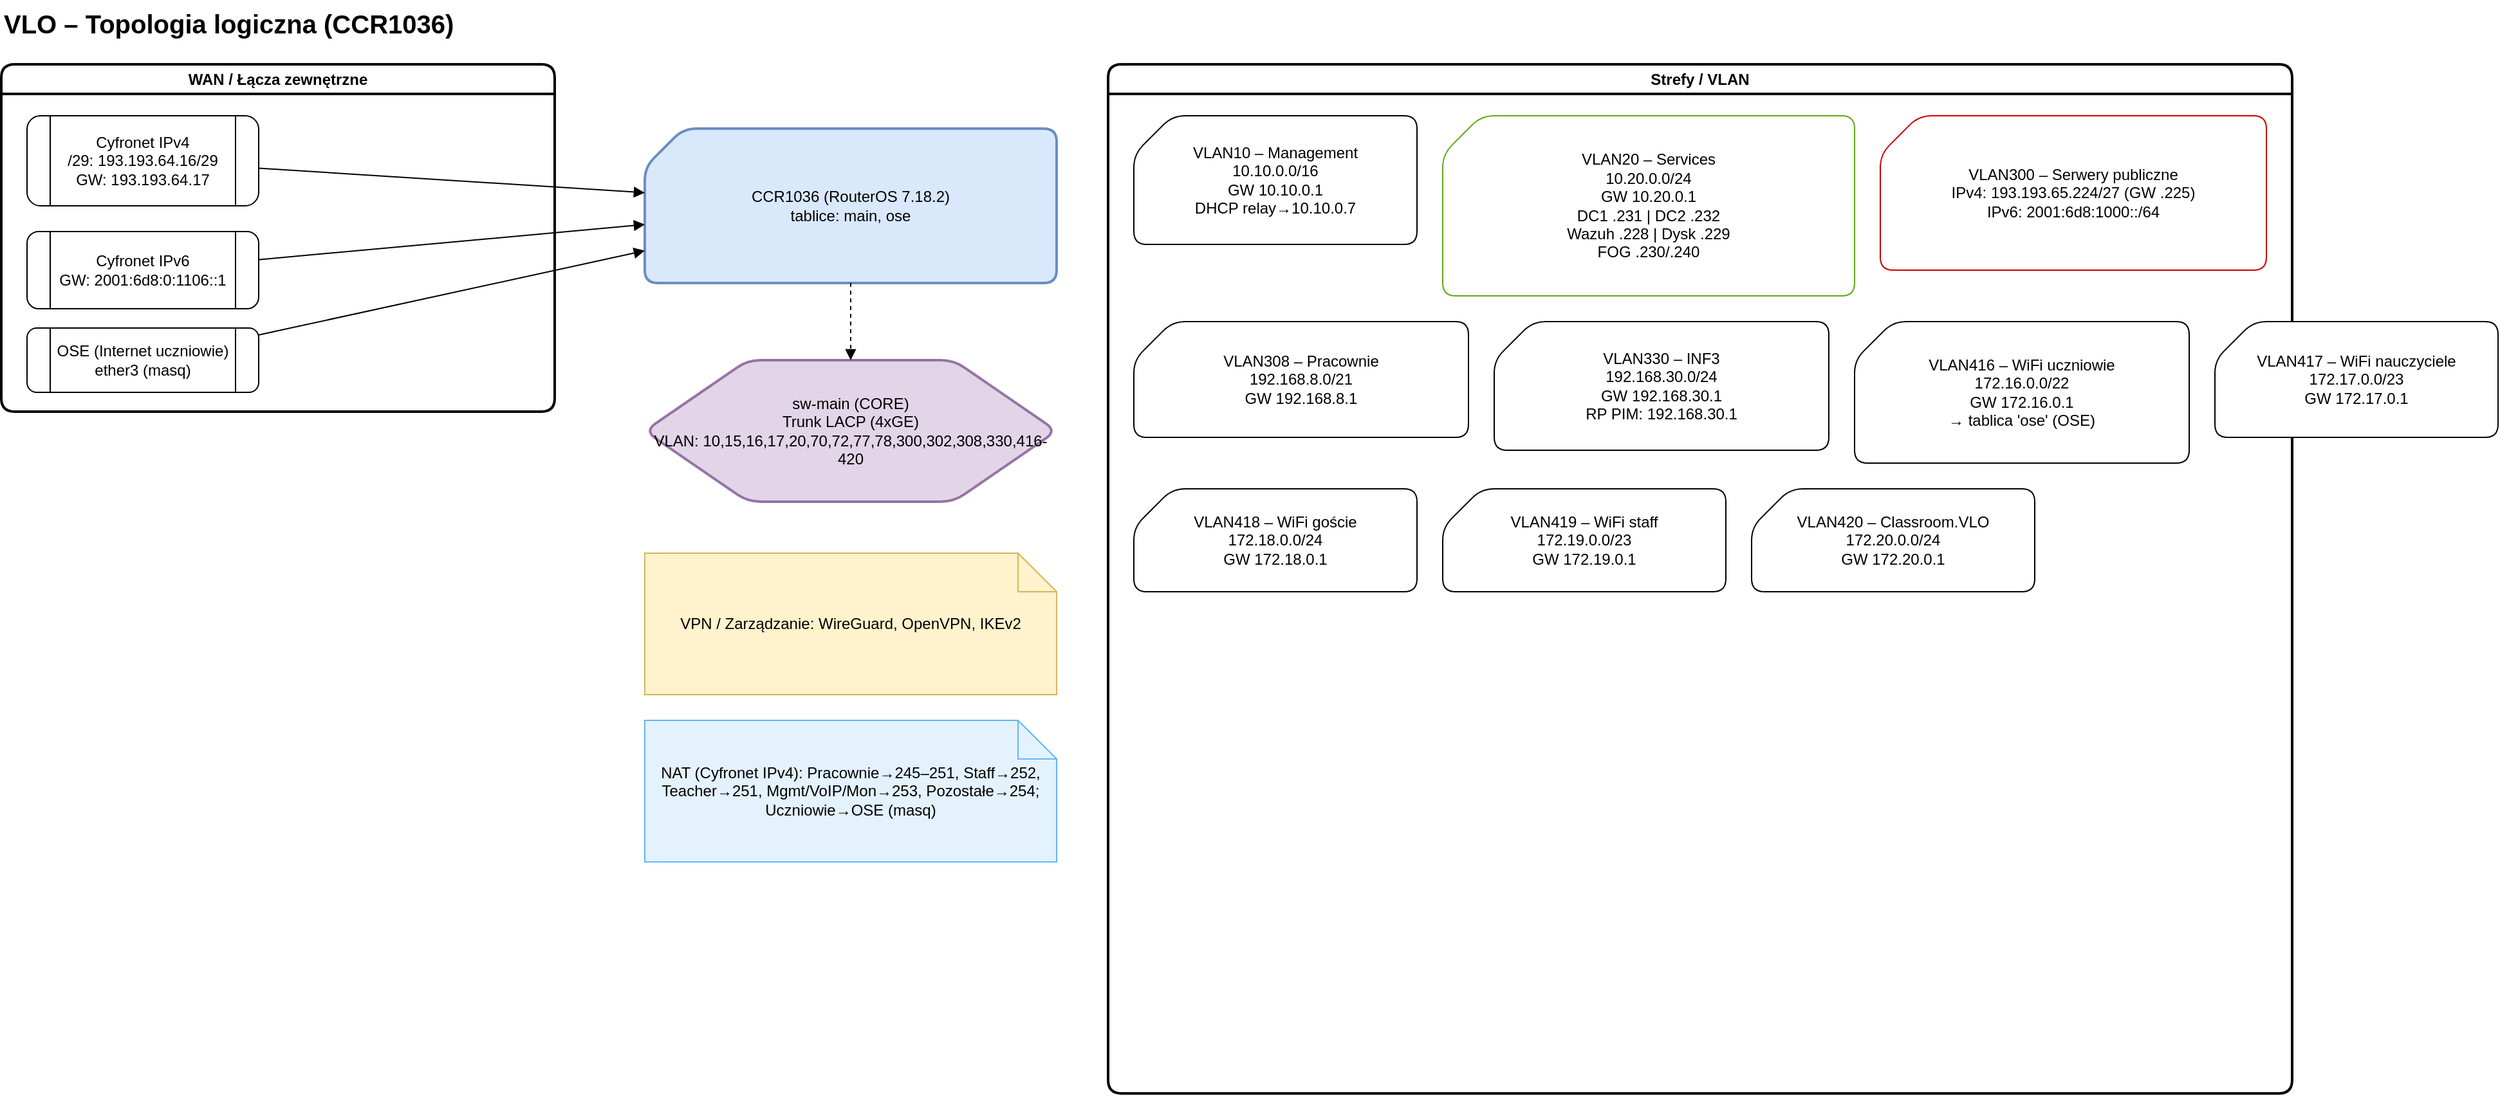 <mxfile version="20.8.23" editor="5.0.2" type="device">

  <diagram id="VLO-LOGIC" name="1 – Warstwa logiczna">
    <mxGraphModel dx="1462" dy="827" grid="1" gridSize="10" guides="1" tooltips="1" connect="1" arrows="1" fold="1" page="1" pageScale="1" pageWidth="1920" pageHeight="1080" math="0" shadow="0">
      <root>
        <mxCell id="0"/>
        <mxCell id="1" parent="0"/>
        <mxCell id="title" value="VLO – Topologia logiczna (CCR1036)" style="text;whiteSpace=wrap;html=1;fontSize=20;fontStyle=1;" vertex="1" parent="1">
          <mxGeometry x="40" y="20" width="520" height="30" as="geometry"/>
        </mxCell>

        <mxCell id="wan-group" value="WAN / Łącza zewnętrzne" style="swimlane;whiteSpace=wrap;html=1;rounded=1;strokeWidth=2;" vertex="1" parent="1">
          <mxGeometry x="40" y="70" width="430" height="270" as="geometry"/>
        </mxCell>

        <mxCell id="wan-cyf4" value="Cyfronet IPv4&#10;/29: 193.193.64.16/29&#10;GW: 193.193.64.17" style="shape=process;whiteSpace=wrap;rounded=1;html=1;" vertex="1" parent="wan-group">
          <mxGeometry x="20" y="40" width="180" height="70" as="geometry"/>
        </mxCell>

        <mxCell id="wan-cyf6" value="Cyfronet IPv6&#10;GW: 2001:6d8:0:1106::1" style="shape=process;whiteSpace=wrap;rounded=1;html=1;" vertex="1" parent="wan-group">
          <mxGeometry x="20" y="130" width="180" height="60" as="geometry"/>
        </mxCell>

        <mxCell id="wan-ose" value="OSE (Internet uczniowie)&#10;ether3 (masq)" style="shape=process;whiteSpace=wrap;rounded=1;html=1;" vertex="1" parent="wan-group">
          <mxGeometry x="20" y="205" width="180" height="50" as="geometry"/>
        </mxCell>

        <mxCell id="router" value="CCR1036 (RouterOS 7.18.2)&#10;tablice: main, ose" style="shape=card;whiteSpace=wrap;html=1;rounded=1;strokeWidth=2;fillColor=#dae8fc;strokeColor=#6c8ebf;" vertex="1" parent="1">
          <mxGeometry x="540" y="120" width="320" height="120" as="geometry"/>
        </mxCell>

        <mxCell id="e1" edge="1" parent="1" source="wan-cyf4" target="router" style="endArrow=block;endFill=1;"><mxGeometry relative="1" as="geometry"/></mxCell>
        <mxCell id="e2" edge="1" parent="1" source="wan-cyf6" target="router" style="endArrow=block;endFill=1;"><mxGeometry relative="1" as="geometry"/></mxCell>
        <mxCell id="e3" edge="1" parent="1" source="wan-ose" target="router" style="endArrow=block;endFill=1;"><mxGeometry relative="1" as="geometry"/></mxCell>

        <mxCell id="core" value="sw-main (CORE)&#10;Trunk LACP (4xGE)&#10;VLAN: 10,15,16,17,20,70,72,77,78,300,302,308,330,416-420" style="shape=hexagon;whiteSpace=wrap;html=1;rounded=1;strokeWidth=2;fillColor=#e1d5e7;strokeColor=#9673a6;" vertex="1" parent="1">
          <mxGeometry x="540" y="300" width="320" height="110" as="geometry"/>
        </mxCell>
        <mxCell id="e4" edge="1" parent="1" source="router" target="core" style="endArrow=block;endFill=1;dashed=1;"><mxGeometry relative="1" as="geometry"/></mxCell>

        <mxCell id="zones" value="Strefy / VLAN" style="swimlane;whiteSpace=wrap;html=1;rounded=1;strokeWidth=2;" vertex="1" parent="1">
          <mxGeometry x="900" y="70" width="920" height="800" as="geometry"/>
        </mxCell>

        <!-- Representative VLAN cards -->
        <mxCell id="v10" value="VLAN10 – Management&#10;10.10.0.0/16&#10;GW 10.10.0.1&#10;DHCP relay→10.10.0.7" style="shape=card;whiteSpace=wrap;html=1;rounded=1;" vertex="1" parent="zones"><mxGeometry x="20" y="40" width="220" height="100" as="geometry"/></mxCell>
        <mxCell id="v20" value="VLAN20 – Services&#10;10.20.0.0/24&#10;GW 10.20.0.1&#10;DC1 .231 | DC2 .232&#10;Wazuh .228 | Dysk .229&#10;FOG .230/.240" style="shape=card;whiteSpace=wrap;html=1;rounded=1;strokeColor=#60a917;" vertex="1" parent="zones"><mxGeometry x="260" y="40" width="320" height="140" as="geometry"/></mxCell>
        <mxCell id="v300" value="VLAN300 – Serwery publiczne&#10;IPv4: 193.193.65.224/27 (GW .225)&#10;IPv6: 2001:6d8:1000::/64" style="shape=card;whiteSpace=wrap;html=1;rounded=1;strokeColor=#cc0000;" vertex="1" parent="zones"><mxGeometry x="600" y="40" width="300" height="120" as="geometry"/></mxCell>
        <mxCell id="v308" value="VLAN308 – Pracownie&#10;192.168.8.0/21&#10;GW 192.168.8.1" style="shape=card;whiteSpace=wrap;html=1;rounded=1;" vertex="1" parent="zones"><mxGeometry x="20" y="200" width="260" height="90" as="geometry"/></mxCell>
        <mxCell id="v330" value="VLAN330 – INF3&#10;192.168.30.0/24&#10;GW 192.168.30.1&#10;RP PIM: 192.168.30.1" style="shape=card;whiteSpace=wrap;html=1;rounded=1;" vertex="1" parent="zones"><mxGeometry x="300" y="200" width="260" height="100" as="geometry"/></mxCell>
        <mxCell id="v416" value="VLAN416 – WiFi uczniowie&#10;172.16.0.0/22&#10;GW 172.16.0.1&#10;→ tablica 'ose' (OSE)" style="shape=card;whiteSpace=wrap;html=1;rounded=1;" vertex="1" parent="zones"><mxGeometry x="580" y="200" width="260" height="110" as="geometry"/></mxCell>
        <mxCell id="v417" value="VLAN417 – WiFi nauczyciele&#10;172.17.0.0/23&#10;GW 172.17.0.1" style="shape=card;whiteSpace=wrap;html=1;rounded=1;" vertex="1" parent="zones"><mxGeometry x="860" y="200" width="220" height="90" as="geometry"/></mxCell>
        <mxCell id="v418" value="VLAN418 – WiFi goście&#10;172.18.0.0/24&#10;GW 172.18.0.1" style="shape=card;whiteSpace=wrap;html=1;rounded=1;" vertex="1" parent="zones"><mxGeometry x="20" y="330" width="220" height="80" as="geometry"/></mxCell>
        <mxCell id="v419" value="VLAN419 – WiFi staff&#10;172.19.0.0/23&#10;GW 172.19.0.1" style="shape=card;whiteSpace=wrap;html=1;rounded=1;" vertex="1" parent="zones"><mxGeometry x="260" y="330" width="220" height="80" as="geometry"/></mxCell>
        <mxCell id="v420" value="VLAN420 – Classroom.VLO&#10;172.20.0.0/24&#10;GW 172.20.0.1" style="shape=card;whiteSpace=wrap;html=1;rounded=1;" vertex="1" parent="zones"><mxGeometry x="500" y="330" width="220" height="80" as="geometry"/></mxCell>

        <mxCell id="vpn" value="VPN / Zarządzanie: WireGuard, OpenVPN, IKEv2" style="shape=note;whiteSpace=wrap;html=1;rounded=1;fillColor=#fff2cc;strokeColor=#d6b656;" vertex="1" parent="1">
          <mxGeometry x="540" y="450" width="320" height="110" as="geometry"/>
        </mxCell>

        <mxCell id="nat" value="NAT (Cyfronet IPv4): Pracownie→245–251, Staff→252, Teacher→251, Mgmt/VoIP/Mon→253, Pozostałe→254; Uczniowie→OSE (masq)" style="shape=note;whiteSpace=wrap;html=1;rounded=1;fillColor=#e3f2fd;strokeColor=#64b5f6;" vertex="1" parent="1">
          <mxGeometry x="540" y="580" width="320" height="110" as="geometry"/>
        </mxCell>
      </root>
    </mxGraphModel>
  </diagram>


  <diagram id="VLO-PHYS" name="2 – Warstwa fizyczna">
    <mxGraphModel dx="1462" dy="827" grid="1" gridSize="10" guides="1" tooltips="1" connect="1" arrows="1" fold="1" page="1" pageScale="1" pageWidth="1920" pageHeight="1080" math="0" shadow="0">
      <root>
        <mxCell id="0"/>
        <mxCell id="1" parent="0"/>

        <mxCell id="title2" value="VLO – Warstwa fizyczna / okablowanie kluczowe" style="text;whiteSpace=wrap;html=1;fontSize=20;fontStyle=1;" vertex="1" parent="1">
          <mxGeometry x="40" y="20" width="650" height="30" as="geometry"/>
        </mxCell>

        <!-- Devices -->
        <mxCell id="cyf4" value="Handoff: Cyfronet IPv4&#10;RJ45/ether1" style="shape=process;whiteSpace=wrap;rounded=1;html=1;" vertex="1" parent="1">
          <mxGeometry x="60" y="100" width="220" height="60" as="geometry"/>
        </mxCell>
        <mxCell id="cyf6" value="Handoff: Cyfronet IPv6&#10;RJ45/ether2" style="shape=process;whiteSpace=wrap;rounded=1;html=1;" vertex="1" parent="1">
          <mxGeometry x="60" y="180" width="220" height="60" as="geometry"/>
        </mxCell>
        <mxCell id="ose" value="Handoff: OSE&#10;RJ45/ether3" style="shape=process;whiteSpace=wrap;rounded=1;html=1;" vertex="1" parent="1">
          <mxGeometry x="60" y="260" width="220" height="60" as="geometry"/>
        </mxCell>

        <mxCell id="mche" value="MChE Router / urządzenie brzegowe&#10;RJ45/ether4 (bridge-Cyfronet_IPv4)" style="shape=process;whiteSpace=wrap;rounded=1;html=1;" vertex="1" parent="1">
          <mxGeometry x="60" y="340" width="260" height="70" as="geometry"/>
        </mxCell>

        <mxCell id="router" value="CCR1036&#10;ether1 IPv4 | ether2 IPv6 | ether3 OSE | ether4 do MChE&#10;ether5–8: LACP do sw-main" style="shape=card;whiteSpace=wrap;html=1;rounded=1;strokeWidth=2;fillColor=#dae8fc;strokeColor=#6c8ebf;" vertex="1" parent="1">
          <mxGeometry x="420" y="170" width="360" height="150" as="geometry"/>
        </mxCell>

        <mxCell id="sfp1" value="OOB Mgmt (sfp1)&#10;192.168.88.1/24" style="shape=ellipse;whiteSpace=wrap;html=1;" vertex="1" parent="1">
          <mxGeometry x="430" y="70" width="160" height="60" as="geometry"/>
        </mxCell>

        <mxCell id="core" value="sw-main (CORE)&#10;trunk LACP 4×GE (ether5–8)" style="shape=hexagon;whiteSpace=wrap;html=1;rounded=1;strokeWidth=2;fillColor=#e1d5e7;strokeColor=#9673a6;" vertex="1" parent="1">
          <mxGeometry x="430" y="380" width="340" height="100" as="geometry"/>
        </mxCell>

        <!-- Links -->
        <mxCell id="l1" edge="1" parent="1" source="cyf4" target="router" style="endArrow=block;endFill=1;"><mxGeometry relative="1" as="geometry"/></mxCell>
        <mxCell id="l2" edge="1" parent="1" source="cyf6" target="router" style="endArrow=block;endFill=1;"><mxGeometry relative="1" as="geometry"/></mxCell>
        <mxCell id="l3" edge="1" parent="1" source="ose" target="router" style="endArrow=block;endFill=1;"><mxGeometry relative="1" as="geometry"/></mxCell>
        <mxCell id="l4" edge="1" parent="1" source="mche" target="router" style="endArrow=block;endFill=1;"><mxGeometry relative="1" as="geometry"/></mxCell>
        <mxCell id="l5" edge="1" parent="1" source="router" target="core" style="endArrow=block;endFill=1;dashed=1;labelBackgroundColor=#fff;" value="LACP 4×GE (ether5–8)"><mxGeometry relative="1" as="geometry"/></mxCell>
        <mxCell id="l6" edge="1" parent="1" source="sfp1" target="router" style="endArrow=block;endFill=1;dashed=1;" value="OOB mgmt"><mxGeometry relative="1" as="geometry"/></mxCell>

        <!-- Bridges -->
        <mxCell id="bridge4" value="bridge-Cyfronet_IPv4&#10;porty: ether1 + ether4" style="shape=note;whiteSpace=wrap;html=1;rounded=1;fillColor=#fff2cc;strokeColor=#d6b656;" vertex="1" parent="1">
          <mxGeometry x="800" y="170" width="240" height="70" as="geometry"/>
        </mxCell>
        <mxCell id="bridge6" value="bridge-Cyfronet_IPv6&#10;port: ether2" style="shape=note;whiteSpace=wrap;html=1;rounded=1;fillColor=#fff2cc;strokeColor=#d6b656;" vertex="1" parent="1">
          <mxGeometry x="800" y="260" width="200" height="60" as="geometry"/>
        </mxCell>

        <!-- Notes -->
        <mxCell id="notevlan" value="Trunki VLAN przenoszone przez LACP do sw-main (10,15,16,17,20,70,72,77,78,300,302,308,330,416–420)" style="shape=note;whiteSpace=wrap;html=1;rounded=1;fillColor=#e3f2fd;strokeColor=#64b5f6;" vertex="1" parent="1">
          <mxGeometry x="800" y="360" width="360" height="90" as="geometry"/>
        </mxCell>
      </root>
    </mxGraphModel>
  </diagram>

</mxfile>
